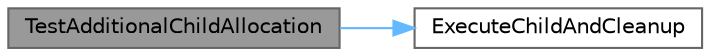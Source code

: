 digraph "TestAdditionalChildAllocation"
{
 // LATEX_PDF_SIZE
  bgcolor="transparent";
  edge [fontname=Helvetica,fontsize=10,labelfontname=Helvetica,labelfontsize=10];
  node [fontname=Helvetica,fontsize=10,shape=box,height=0.2,width=0.4];
  rankdir="LR";
  Node1 [id="Node000001",label="TestAdditionalChildAllocation",height=0.2,width=0.4,color="gray40", fillcolor="grey60", style="filled", fontcolor="black",tooltip=" "];
  Node1 -> Node2 [id="edge1_Node000001_Node000002",color="steelblue1",style="solid",tooltip=" "];
  Node2 [id="Node000002",label="ExecuteChildAndCleanup",height=0.2,width=0.4,color="grey40", fillcolor="white", style="filled",URL="$test__task__auto__init_8cpp.html#a3ca67c02dae7fd8147b9181d68717b4b",tooltip=" "];
}
